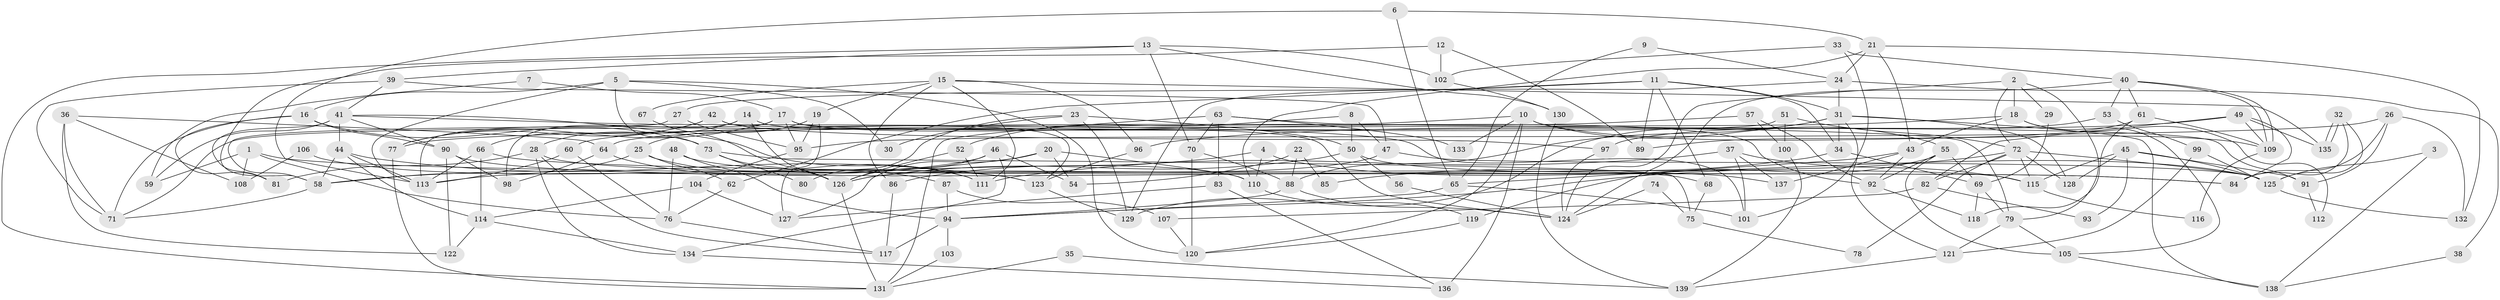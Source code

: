 // coarse degree distribution, {8: 0.16279069767441862, 16: 0.023255813953488372, 2: 0.046511627906976744, 4: 0.18604651162790697, 7: 0.023255813953488372, 6: 0.13953488372093023, 3: 0.11627906976744186, 15: 0.023255813953488372, 17: 0.023255813953488372, 22: 0.023255813953488372, 9: 0.023255813953488372, 5: 0.09302325581395349, 10: 0.046511627906976744, 12: 0.046511627906976744, 11: 0.023255813953488372}
// Generated by graph-tools (version 1.1) at 2025/18/03/04/25 18:18:32]
// undirected, 139 vertices, 278 edges
graph export_dot {
graph [start="1"]
  node [color=gray90,style=filled];
  1;
  2;
  3;
  4;
  5;
  6;
  7;
  8;
  9;
  10;
  11;
  12;
  13;
  14;
  15;
  16;
  17;
  18;
  19;
  20;
  21;
  22;
  23;
  24;
  25;
  26;
  27;
  28;
  29;
  30;
  31;
  32;
  33;
  34;
  35;
  36;
  37;
  38;
  39;
  40;
  41;
  42;
  43;
  44;
  45;
  46;
  47;
  48;
  49;
  50;
  51;
  52;
  53;
  54;
  55;
  56;
  57;
  58;
  59;
  60;
  61;
  62;
  63;
  64;
  65;
  66;
  67;
  68;
  69;
  70;
  71;
  72;
  73;
  74;
  75;
  76;
  77;
  78;
  79;
  80;
  81;
  82;
  83;
  84;
  85;
  86;
  87;
  88;
  89;
  90;
  91;
  92;
  93;
  94;
  95;
  96;
  97;
  98;
  99;
  100;
  101;
  102;
  103;
  104;
  105;
  106;
  107;
  108;
  109;
  110;
  111;
  112;
  113;
  114;
  115;
  116;
  117;
  118;
  119;
  120;
  121;
  122;
  123;
  124;
  125;
  126;
  127;
  128;
  129;
  130;
  131;
  132;
  133;
  134;
  135;
  136;
  137;
  138;
  139;
  1 -- 84;
  1 -- 76;
  1 -- 59;
  1 -- 108;
  2 -- 124;
  2 -- 18;
  2 -- 29;
  2 -- 72;
  2 -- 79;
  3 -- 125;
  3 -- 138;
  4 -- 110;
  4 -- 125;
  4 -- 86;
  5 -- 113;
  5 -- 73;
  5 -- 16;
  5 -- 30;
  5 -- 120;
  6 -- 113;
  6 -- 65;
  6 -- 21;
  7 -- 59;
  7 -- 17;
  8 -- 52;
  8 -- 47;
  8 -- 50;
  9 -- 24;
  9 -- 65;
  10 -- 120;
  10 -- 109;
  10 -- 55;
  10 -- 64;
  10 -- 133;
  10 -- 136;
  11 -- 89;
  11 -- 31;
  11 -- 27;
  11 -- 34;
  11 -- 62;
  11 -- 68;
  12 -- 58;
  12 -- 102;
  12 -- 89;
  13 -- 70;
  13 -- 131;
  13 -- 39;
  13 -- 102;
  13 -- 130;
  14 -- 28;
  14 -- 124;
  14 -- 98;
  14 -- 126;
  15 -- 86;
  15 -- 135;
  15 -- 19;
  15 -- 67;
  15 -- 96;
  15 -- 111;
  16 -- 90;
  16 -- 71;
  16 -- 73;
  16 -- 81;
  17 -- 91;
  17 -- 95;
  17 -- 77;
  17 -- 92;
  17 -- 113;
  18 -- 43;
  18 -- 105;
  18 -- 77;
  18 -- 112;
  19 -- 25;
  19 -- 95;
  19 -- 127;
  20 -- 58;
  20 -- 127;
  20 -- 54;
  20 -- 110;
  21 -- 24;
  21 -- 43;
  21 -- 110;
  21 -- 132;
  22 -- 88;
  22 -- 54;
  22 -- 85;
  23 -- 129;
  23 -- 50;
  23 -- 30;
  23 -- 80;
  24 -- 129;
  24 -- 31;
  24 -- 38;
  25 -- 111;
  25 -- 58;
  25 -- 62;
  26 -- 84;
  26 -- 95;
  26 -- 91;
  26 -- 132;
  27 -- 58;
  27 -- 95;
  28 -- 81;
  28 -- 117;
  28 -- 68;
  28 -- 134;
  29 -- 69;
  31 -- 121;
  31 -- 34;
  31 -- 88;
  31 -- 128;
  31 -- 129;
  31 -- 138;
  32 -- 125;
  32 -- 135;
  32 -- 135;
  32 -- 84;
  33 -- 101;
  33 -- 40;
  33 -- 102;
  34 -- 69;
  34 -- 85;
  35 -- 139;
  35 -- 131;
  36 -- 71;
  36 -- 64;
  36 -- 108;
  36 -- 122;
  37 -- 101;
  37 -- 115;
  37 -- 111;
  37 -- 137;
  38 -- 138;
  39 -- 41;
  39 -- 47;
  39 -- 71;
  40 -- 109;
  40 -- 109;
  40 -- 124;
  40 -- 53;
  40 -- 61;
  41 -- 90;
  41 -- 111;
  41 -- 44;
  41 -- 59;
  41 -- 81;
  41 -- 101;
  42 -- 66;
  42 -- 77;
  42 -- 97;
  42 -- 123;
  43 -- 92;
  43 -- 65;
  43 -- 137;
  44 -- 113;
  44 -- 58;
  44 -- 114;
  44 -- 123;
  45 -- 128;
  45 -- 125;
  45 -- 91;
  45 -- 93;
  45 -- 115;
  46 -- 134;
  46 -- 126;
  46 -- 54;
  46 -- 113;
  47 -- 126;
  47 -- 125;
  48 -- 94;
  48 -- 110;
  48 -- 76;
  49 -- 84;
  49 -- 96;
  49 -- 82;
  49 -- 109;
  49 -- 135;
  50 -- 137;
  50 -- 56;
  50 -- 126;
  51 -- 71;
  51 -- 72;
  51 -- 100;
  52 -- 126;
  52 -- 111;
  53 -- 99;
  53 -- 97;
  55 -- 92;
  55 -- 69;
  55 -- 105;
  55 -- 119;
  56 -- 124;
  57 -- 60;
  57 -- 92;
  57 -- 100;
  58 -- 71;
  60 -- 113;
  60 -- 76;
  61 -- 109;
  61 -- 89;
  61 -- 118;
  62 -- 76;
  63 -- 83;
  63 -- 131;
  63 -- 70;
  63 -- 79;
  63 -- 133;
  64 -- 87;
  64 -- 98;
  65 -- 94;
  65 -- 101;
  66 -- 113;
  66 -- 114;
  66 -- 84;
  67 -- 126;
  68 -- 75;
  69 -- 79;
  69 -- 118;
  70 -- 120;
  70 -- 88;
  72 -- 125;
  72 -- 78;
  72 -- 82;
  72 -- 94;
  72 -- 115;
  72 -- 128;
  73 -- 126;
  73 -- 75;
  73 -- 80;
  74 -- 75;
  74 -- 124;
  75 -- 78;
  76 -- 117;
  77 -- 131;
  79 -- 105;
  79 -- 121;
  82 -- 93;
  82 -- 107;
  83 -- 127;
  83 -- 136;
  86 -- 117;
  87 -- 94;
  87 -- 107;
  88 -- 94;
  88 -- 124;
  90 -- 98;
  90 -- 115;
  90 -- 122;
  91 -- 112;
  92 -- 118;
  94 -- 103;
  94 -- 117;
  95 -- 104;
  96 -- 123;
  97 -- 124;
  99 -- 121;
  99 -- 125;
  100 -- 139;
  102 -- 130;
  103 -- 131;
  104 -- 114;
  104 -- 127;
  105 -- 138;
  106 -- 123;
  106 -- 108;
  107 -- 120;
  109 -- 116;
  110 -- 119;
  114 -- 122;
  114 -- 134;
  115 -- 116;
  119 -- 120;
  121 -- 139;
  123 -- 129;
  125 -- 132;
  126 -- 131;
  130 -- 139;
  134 -- 136;
}
